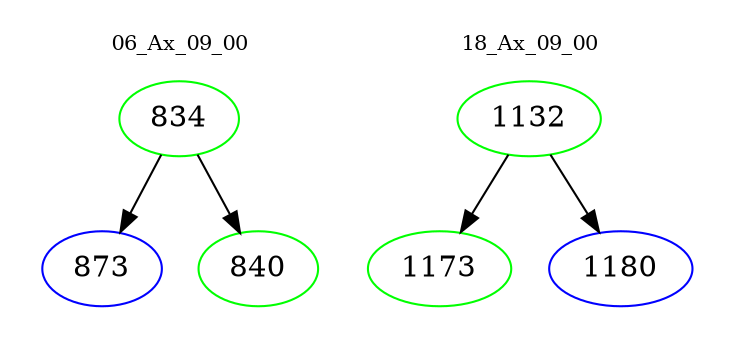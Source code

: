 digraph{
subgraph cluster_0 {
color = white
label = "06_Ax_09_00";
fontsize=10;
T0_834 [label="834", color="green"]
T0_834 -> T0_873 [color="black"]
T0_873 [label="873", color="blue"]
T0_834 -> T0_840 [color="black"]
T0_840 [label="840", color="green"]
}
subgraph cluster_1 {
color = white
label = "18_Ax_09_00";
fontsize=10;
T1_1132 [label="1132", color="green"]
T1_1132 -> T1_1173 [color="black"]
T1_1173 [label="1173", color="green"]
T1_1132 -> T1_1180 [color="black"]
T1_1180 [label="1180", color="blue"]
}
}
